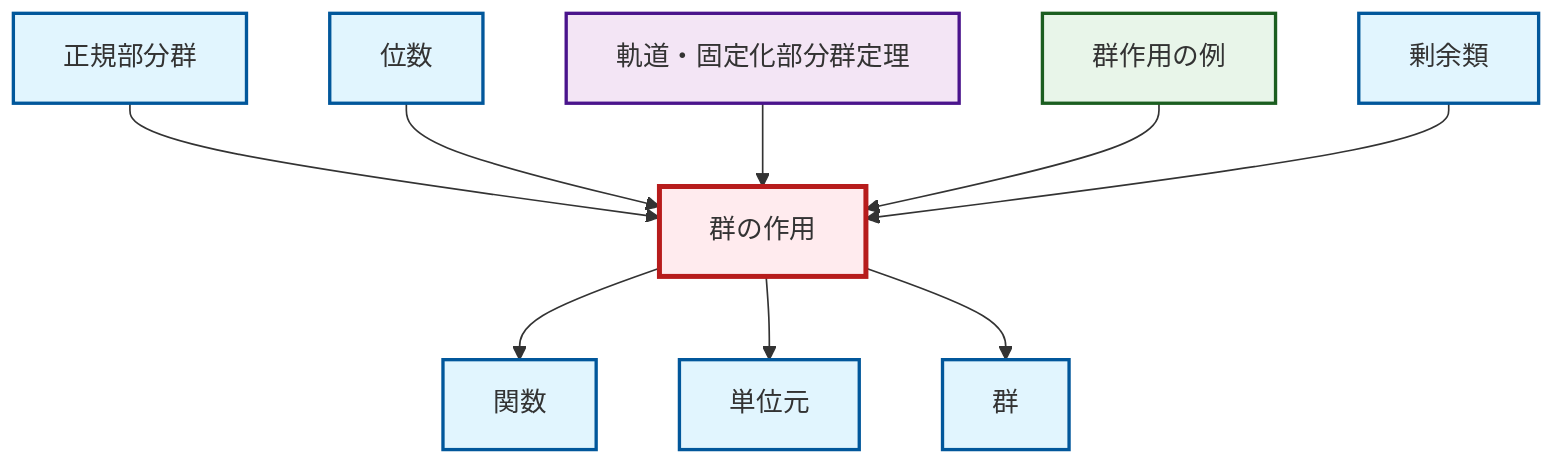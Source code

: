 graph TD
    classDef definition fill:#e1f5fe,stroke:#01579b,stroke-width:2px
    classDef theorem fill:#f3e5f5,stroke:#4a148c,stroke-width:2px
    classDef axiom fill:#fff3e0,stroke:#e65100,stroke-width:2px
    classDef example fill:#e8f5e9,stroke:#1b5e20,stroke-width:2px
    classDef current fill:#ffebee,stroke:#b71c1c,stroke-width:3px
    def-function["関数"]:::definition
    def-identity-element["単位元"]:::definition
    def-normal-subgroup["正規部分群"]:::definition
    def-order["位数"]:::definition
    def-group["群"]:::definition
    def-coset["剰余類"]:::definition
    def-group-action["群の作用"]:::definition
    thm-orbit-stabilizer["軌道・固定化部分群定理"]:::theorem
    ex-group-action-examples["群作用の例"]:::example
    def-normal-subgroup --> def-group-action
    def-order --> def-group-action
    def-group-action --> def-function
    thm-orbit-stabilizer --> def-group-action
    def-group-action --> def-identity-element
    ex-group-action-examples --> def-group-action
    def-group-action --> def-group
    def-coset --> def-group-action
    class def-group-action current
